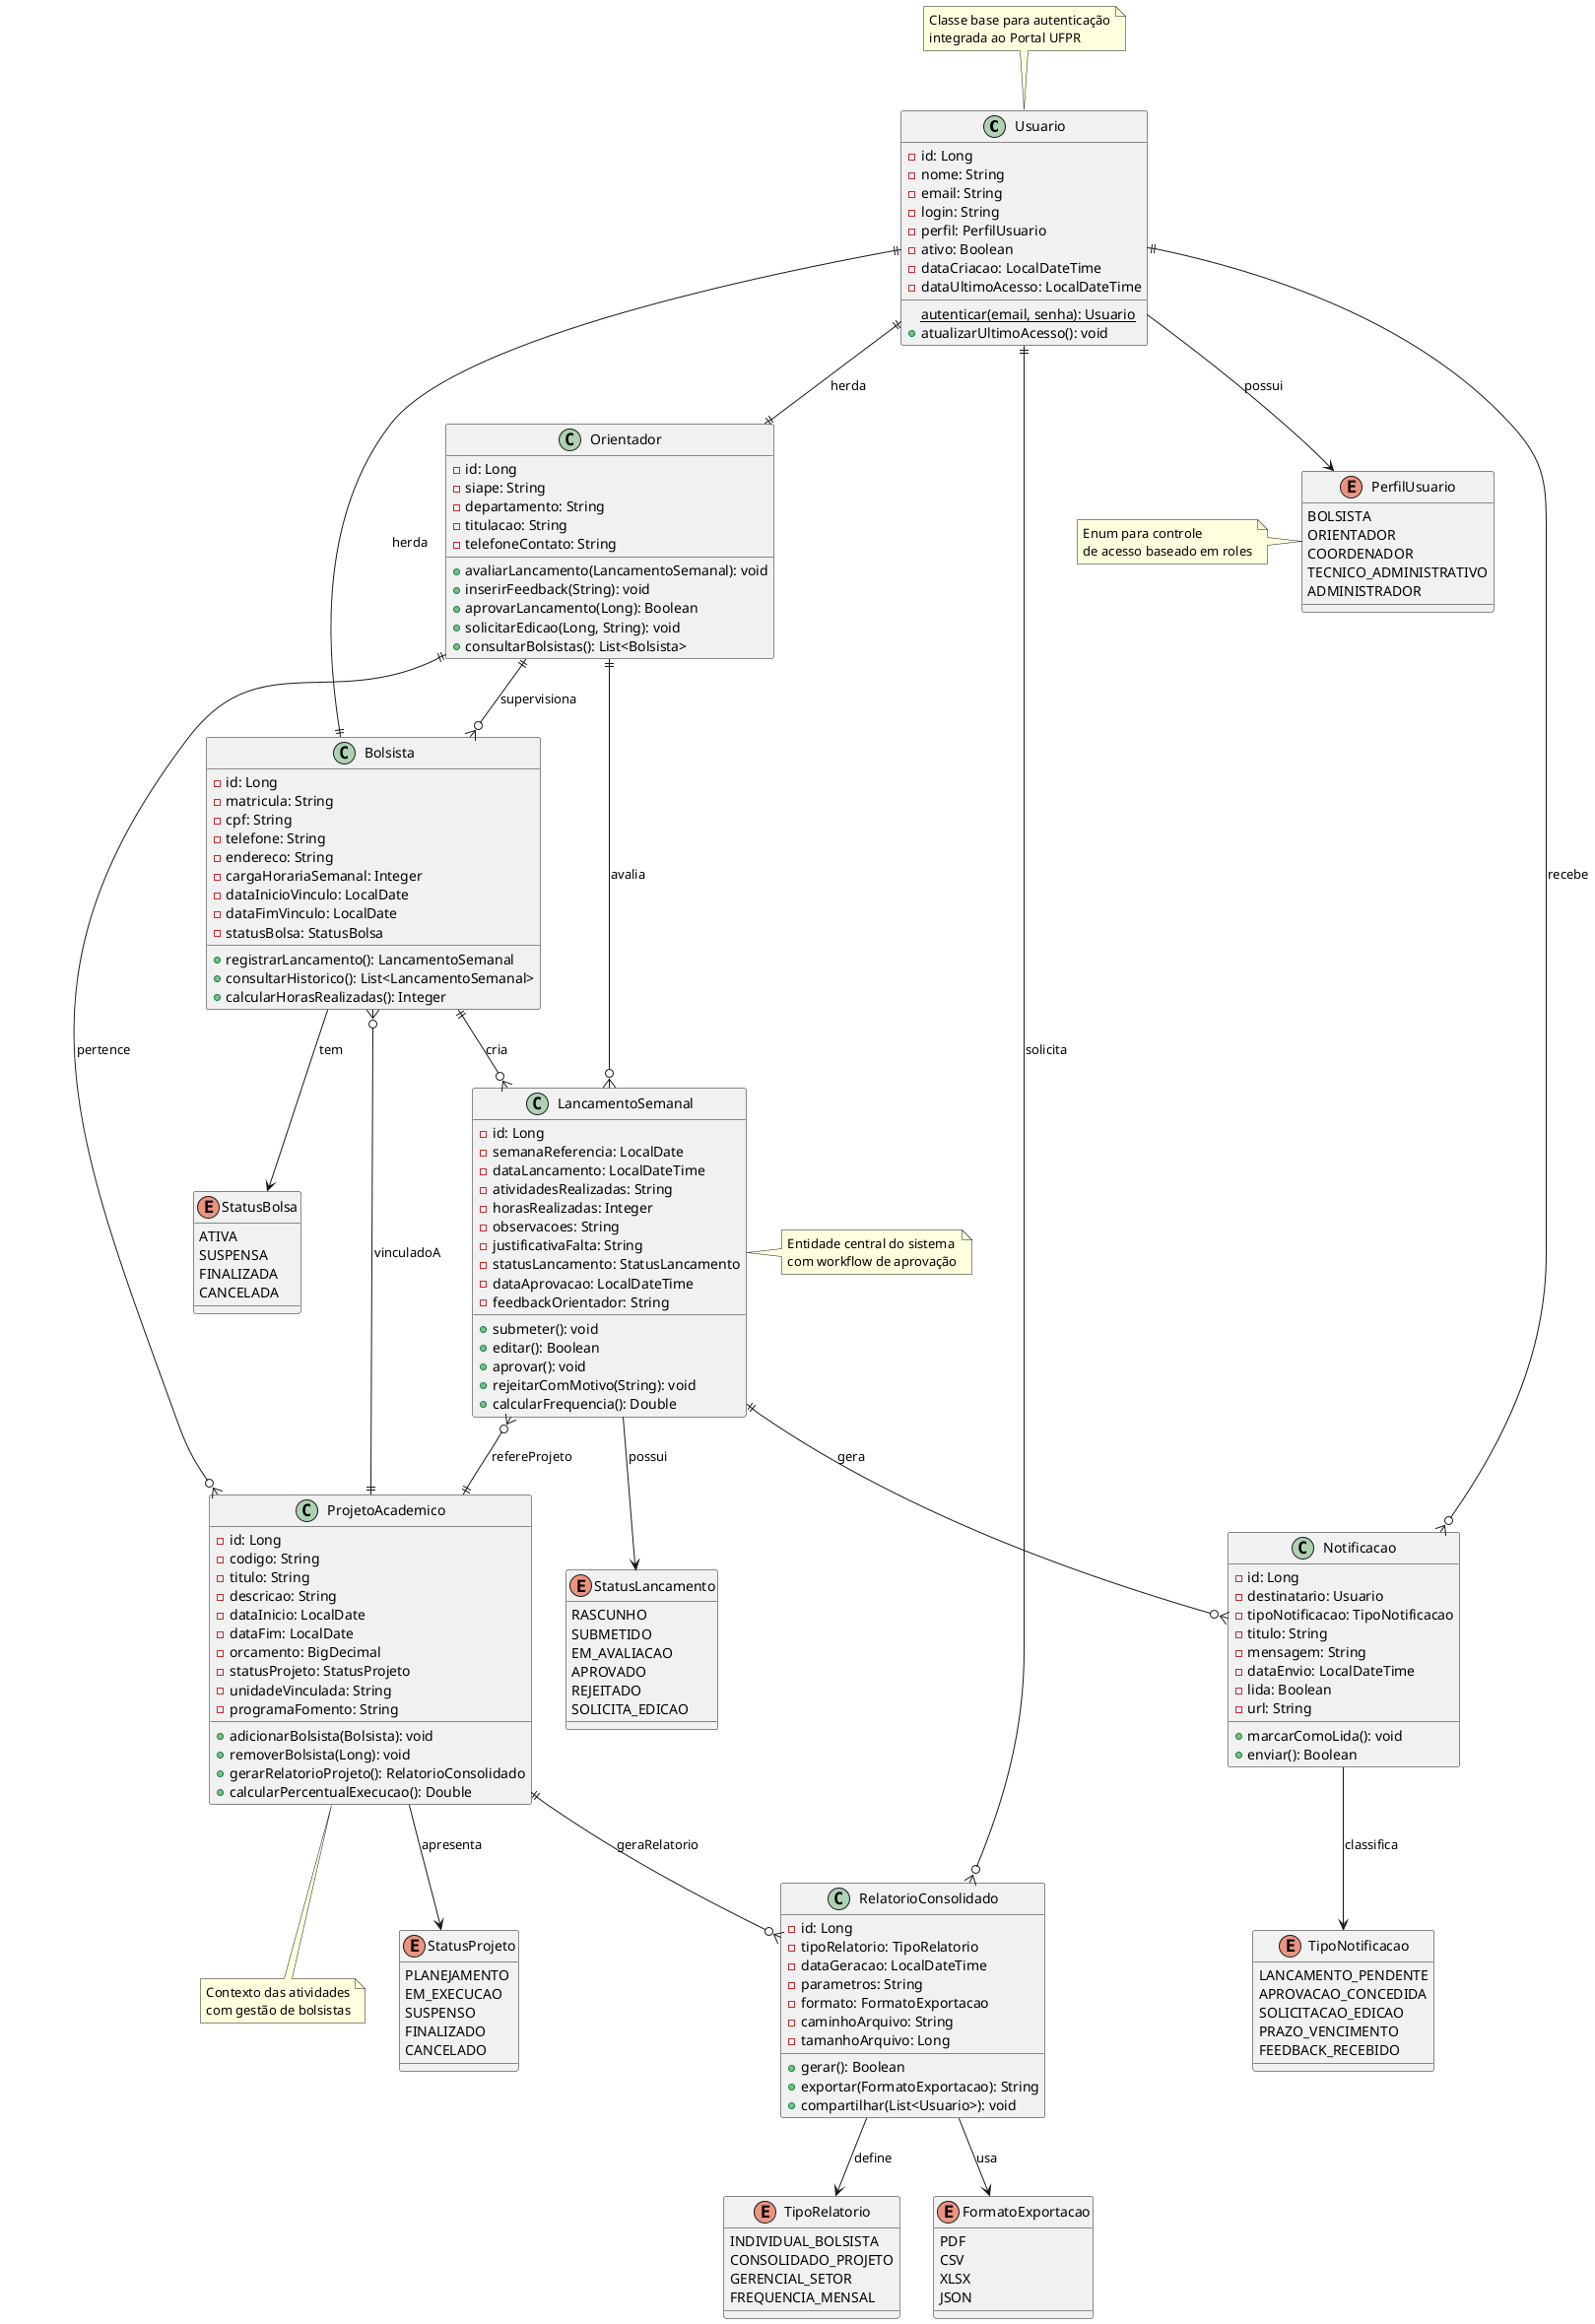 @startuml MonGe_ClassDiagram_Associacoes

!define ENTITY class
!define SERVICE class
!define ENUM enum

' === CLASSES PRINCIPAIS ===

ENTITY Usuario {
  -id: Long
  -nome: String
  -email: String
  -login: String
  -perfil: PerfilUsuario
  -ativo: Boolean
  -dataCriacao: LocalDateTime
  -dataUltimoAcesso: LocalDateTime
  {static} autenticar(email, senha): Usuario
  +atualizarUltimoAcesso(): void
}

ENTITY Bolsista {
  -id: Long
  -matricula: String
  -cpf: String
  -telefone: String
  -endereco: String
  -cargaHorariaSemanal: Integer
  -dataInicioVinculo: LocalDate
  -dataFimVinculo: LocalDate
  -statusBolsa: StatusBolsa
  +registrarLancamento(): LancamentoSemanal
  +consultarHistorico(): List<LancamentoSemanal>
  +calcularHorasRealizadas(): Integer
}

ENTITY Orientador {
  -id: Long
  -siape: String
  -departamento: String
  -titulacao: String
  -telefoneContato: String
  +avaliarLancamento(LancamentoSemanal): void
  +inserirFeedback(String): void
  +aprovarLancamento(Long): Boolean
  +solicitarEdicao(Long, String): void
  +consultarBolsistas(): List<Bolsista>
}

ENTITY ProjetoAcademico {
  -id: Long
  -codigo: String
  -titulo: String
  -descricao: String
  -dataInicio: LocalDate
  -dataFim: LocalDate
  -orcamento: BigDecimal
  -statusProjeto: StatusProjeto
  -unidadeVinculada: String
  -programaFomento: String
  +adicionarBolsista(Bolsista): void
  +removerBolsista(Long): void
  +gerarRelatorioProjeto(): RelatorioConsolidado
  +calcularPercentualExecucao(): Double
}

ENTITY LancamentoSemanal {
  -id: Long
  -semanaReferencia: LocalDate
  -dataLancamento: LocalDateTime
  -atividadesRealizadas: String
  -horasRealizadas: Integer
  -observacoes: String
  -justificativaFalta: String
  -statusLancamento: StatusLancamento
  -dataAprovacao: LocalDateTime
  -feedbackOrientador: String
  +submeter(): void
  +editar(): Boolean
  +aprovar(): void
  +rejeitarComMotivo(String): void
  +calcularFrequencia(): Double
}

ENTITY Notificacao {
  -id: Long
  -destinatario: Usuario
  -tipoNotificacao: TipoNotificacao
  -titulo: String
  -mensagem: String
  -dataEnvio: LocalDateTime
  -lida: Boolean
  -url: String
  +marcarComoLida(): void
  +enviar(): Boolean
}

ENTITY RelatorioConsolidado {
  -id: Long
  -tipoRelatorio: TipoRelatorio
  -dataGeracao: LocalDateTime
  -parametros: String
  -formato: FormatoExportacao
  -caminhoArquivo: String
  -tamanhoArquivo: Long
  +gerar(): Boolean
  +exportar(FormatoExportacao): String
  +compartilhar(List<Usuario>): void
}

' === ENUMS ===

ENUM PerfilUsuario {
  BOLSISTA
  ORIENTADOR
  COORDENADOR
  TECNICO_ADMINISTRATIVO
  ADMINISTRADOR
}

ENUM StatusBolsa {
  ATIVA
  SUSPENSA
  FINALIZADA
  CANCELADA
}

ENUM StatusProjeto {
  PLANEJAMENTO
  EM_EXECUCAO
  SUSPENSO
  FINALIZADO
  CANCELADO
}

ENUM StatusLancamento {
  RASCUNHO
  SUBMETIDO
  EM_AVALIACAO
  APROVADO
  REJEITADO
  SOLICITA_EDICAO
}

ENUM TipoNotificacao {
  LANCAMENTO_PENDENTE
  APROVACAO_CONCEDIDA
  SOLICITACAO_EDICAO
  PRAZO_VENCIMENTO
  FEEDBACK_RECEBIDO
}

ENUM TipoRelatorio {
  INDIVIDUAL_BOLSISTA
  CONSOLIDADO_PROJETO
  GERENCIAL_SETOR
  FREQUENCIA_MENSAL
}

ENUM FormatoExportacao {
  PDF
  CSV
  XLSX
  JSON
}

' === RELACIONAMENTOS ENTRE CLASSES ===

Usuario ||--|| Bolsista : "herda"
Usuario ||--|| Orientador : "herda"

Bolsista }o--|| ProjetoAcademico : "vinculadoA"
Orientador ||--o{ Bolsista : "supervisiona"
Orientador ||--o{ ProjetoAcademico : "pertence"

Bolsista ||--o{ LancamentoSemanal : "cria"
LancamentoSemanal }o--|| ProjetoAcademico : "refereProjeto"
Orientador ||--o{ LancamentoSemanal : "avalia"

Usuario ||--o{ Notificacao : "recebe"
LancamentoSemanal ||--o{ Notificacao : "gera"

Usuario ||--o{ RelatorioConsolidado : "solicita"
ProjetoAcademico ||--o{ RelatorioConsolidado : "geraRelatorio"

' === ASSOCIAÇÕES ENUM-CLASSE ===

Usuario --> PerfilUsuario : "possui"
Bolsista --> StatusBolsa : "tem"
ProjetoAcademico --> StatusProjeto : "apresenta"
LancamentoSemanal --> StatusLancamento : "possui"
Notificacao --> TipoNotificacao : "classifica"
RelatorioConsolidado --> TipoRelatorio : "define"
RelatorioConsolidado --> FormatoExportacao : "usa"

' === NOTAS E OBSERVAÇÕES ===

note top of Usuario : Classe base para autenticação\nintegrada ao Portal UFPR

note right of LancamentoSemanal : Entidade central do sistema\ncom workflow de aprovação

note bottom of ProjetoAcademico : Contexto das atividades\ncom gestão de bolsistas

note left of PerfilUsuario : Enum para controle\nde acesso baseado em roles

@enduml
